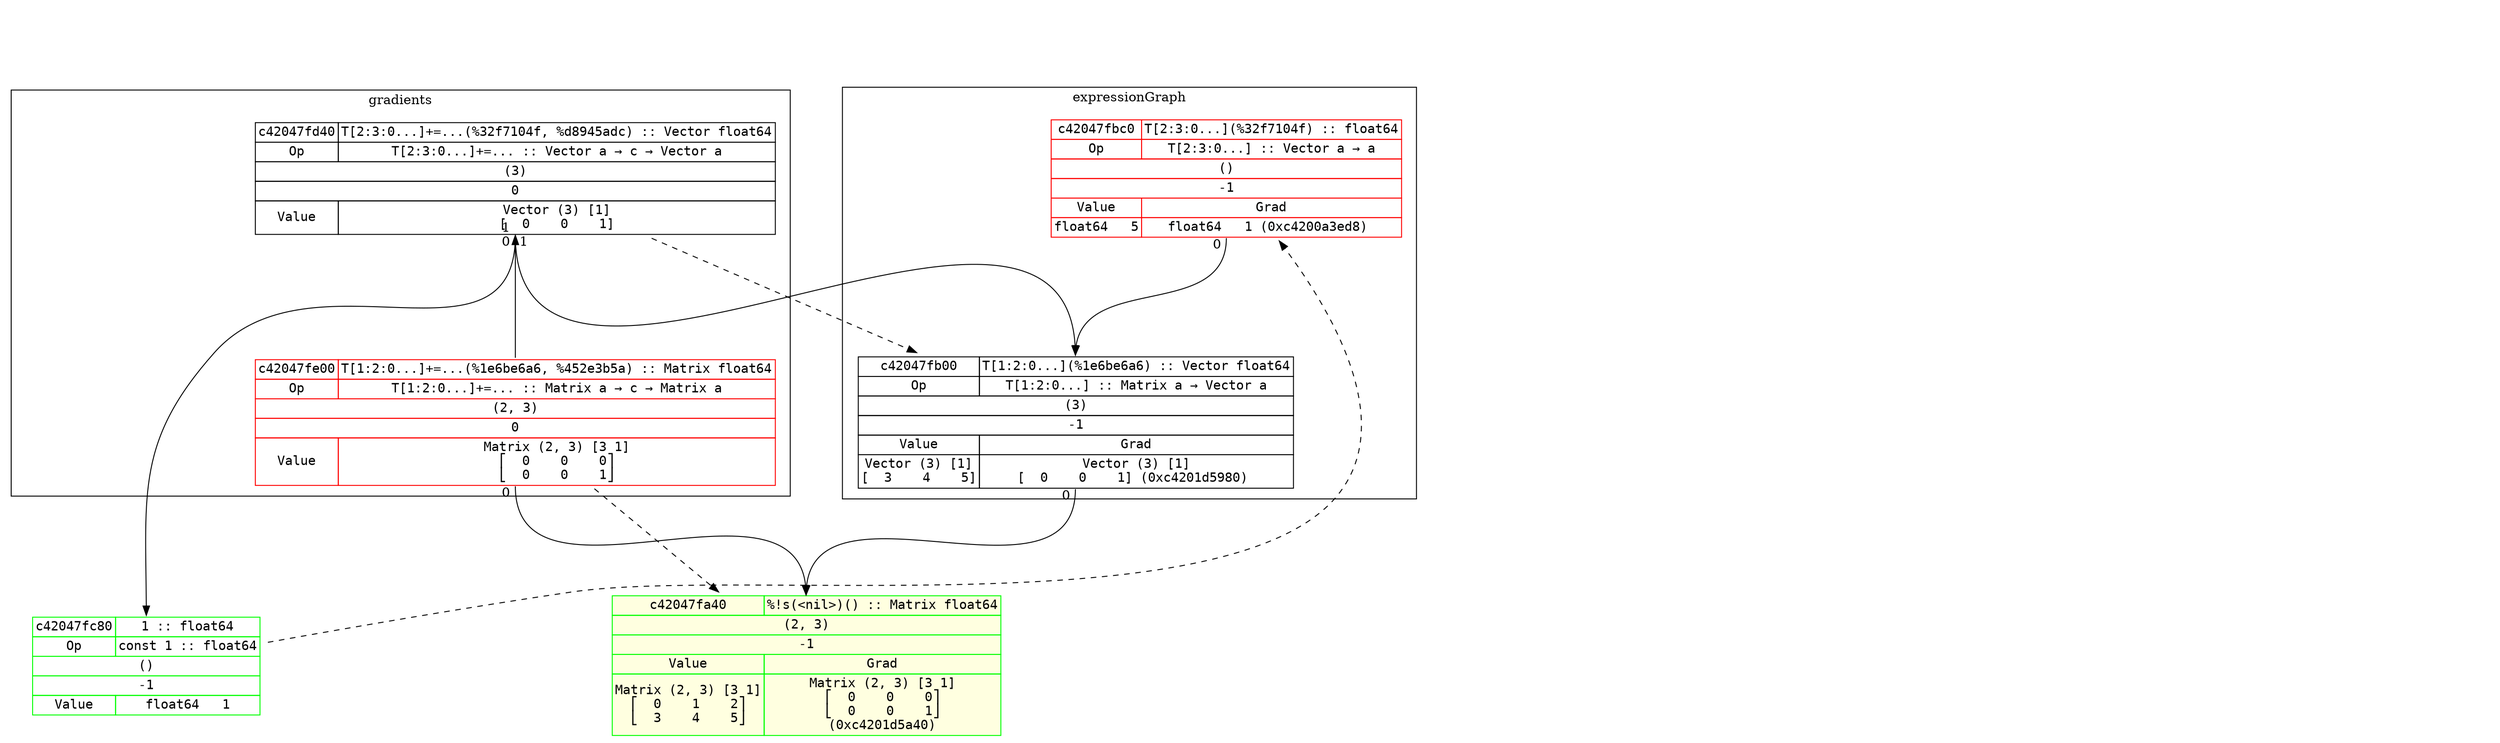 digraph fullGraph {
	nodesep=1;
	rankdir=TB;
	ranksep="1.5 equally";
	Node_0xc42047fb00:anchor:s->Node_0xc42047fa40:anchor:n[ labelfloat=false, taillabel=" 0 " ];
	Node_0xc42047fbc0:anchor:s->Node_0xc42047fb00:anchor:n[ labelfloat=false, taillabel=" 0 " ];
	Node_0xc42047fd40:anchor:s->Node_0xc42047fb00:anchor:n[ labelfloat=false, taillabel=" 0 " ];
	Node_0xc42047fd40:anchor:s->Node_0xc42047fc80:anchor:n[ labelfloat=false, taillabel=" 1 " ];
	Node_0xc42047fe00:anchor:s->Node_0xc42047fa40:anchor:n[ labelfloat=false, taillabel=" 0 " ];
	Node_0xc42047fd40:anchor:s->Node_0xc42047fe00:anchor:n[ dir=back, labelfloat=false, taillabel=" 1 " ];
	Node_0xc42047fc80->Node_0xc42047fbc0[ constraint=false, style=dashed, weight=999 ];
	Node_0xc42047fd40->Node_0xc42047fb00[ constraint=false, style=dashed, weight=999 ];
	Node_0xc42047fe00->Node_0xc42047fa40[ constraint=false, style=dashed, weight=999 ];
	outsideRoot->insideInputs[ constraint=false, style=invis, weight=999 ];
	outsideConsts->insideConsts[ constraint=false, style=invis, weight=999 ];
	outsideRoot->outsideConsts[ constraint=false, style=invis, weight=999 ];
	insideInputs->insideConsts[ constraint=false, style=invis, weight=999 ];
	outsideExprG->insideExprG[ constraint=false, style=invis, weight=999 ];
	outsideConsts->outsideExprG[ constraint=false, style=invis, weight=999 ];
	insideConsts->insideExprG[ constraint=false, style=invis, weight=999 ];
	outside_gradients->inside_gradients[ constraint=false, style=invis, weight=999 ];
	outsideExprG->outside_gradients[ constraint=false, style=invis, weight=999 ];
	insideExprG->inside_gradients[ constraint=false, style=invis, weight=999 ];
	subgraph cluster_expressionGraph {
	label=expressionGraph;
	Node_0xc42047fb00 [ fontname=monospace, label=<
<TABLE BORDER="0" CELLBORDER="1" CELLSPACING="0" PORT="anchor" >

<TR><TD>c42047fb00</TD><TD>T[1:2:0...](%1e6be6a6) :: Vector float64</TD></TR>
<TR><TD>Op</TD><TD>T[1:2:0...] :: Matrix a → Vector a</TD></TR>
<TR><TD COLSPAN="2">(3)</TD></TR>
<TR><TD COLSPAN="2">-1</TD></TR>
<TR><TD>Value</TD><TD>Grad</TD></TR>
<TR><TD>Vector (3) [1]<BR />[  3    4    5]</TD><TD>Vector (3) [1]<BR />[  0    0    1] (0xc4201d5980) </TD></TR>


</TABLE>
>, shape=none ];
	Node_0xc42047fbc0 [ fontname=monospace, label=<
<TABLE BORDER="0" CELLBORDER="1" CELLSPACING="0" PORT="anchor"  COLOR="#FF0000;" >

<TR><TD>c42047fbc0</TD><TD>T[2:3:0...](%32f7104f) :: float64</TD></TR>
<TR><TD>Op</TD><TD>T[2:3:0...] :: Vector a → a</TD></TR>
<TR><TD COLSPAN="2">()</TD></TR>
<TR><TD COLSPAN="2">-1</TD></TR>
<TR><TD>Value</TD><TD>Grad</TD></TR>
<TR><TD>float64   5</TD><TD>float64   1 (0xc4200a3ed8) </TD></TR>


</TABLE>
>, shape=none ];
	insideExprG [ style=invis ];

}
;
	subgraph cluster_gradients {
	label=gradients;
	Node_0xc42047fd40 [ fontname=monospace, label=<
<TABLE BORDER="0" CELLBORDER="1" CELLSPACING="0" PORT="anchor" >

<TR><TD>c42047fd40</TD><TD>T[2:3:0...]+=...(%32f7104f, %d8945adc) :: Vector float64</TD></TR>
<TR><TD>Op</TD><TD>T[2:3:0...]+=... :: Vector a → c → Vector a</TD></TR>
<TR><TD COLSPAN="2">(3)</TD></TR>
<TR><TD COLSPAN="2">0</TD></TR>

<TR><TD>Value</TD><TD>Vector (3) [1]<BR />[  0    0    1]</TD></TR>


</TABLE>
>, shape=none ];
	Node_0xc42047fe00 [ fontname=monospace, label=<
<TABLE BORDER="0" CELLBORDER="1" CELLSPACING="0" PORT="anchor"  COLOR="#FF0000;" >

<TR><TD>c42047fe00</TD><TD>T[1:2:0...]+=...(%1e6be6a6, %452e3b5a) :: Matrix float64</TD></TR>
<TR><TD>Op</TD><TD>T[1:2:0...]+=... :: Matrix a → c → Matrix a</TD></TR>
<TR><TD COLSPAN="2">(2, 3)</TD></TR>
<TR><TD COLSPAN="2">0</TD></TR>

<TR><TD>Value</TD><TD>Matrix (2, 3) [3 1]<BR />⎡  0    0    0⎤<BR />⎣  0    0    1⎦<BR /></TD></TR>


</TABLE>
>, shape=none ];
	inside_gradients [ style=invis ];

}
;
	subgraph inputConsts {
	rank=max;
	subgraph cluster_constants {
	label=constants;
	Node_0xc42047fc80 [ fontname=monospace, label=<
<TABLE BORDER="0" CELLBORDER="1" CELLSPACING="0" PORT="anchor"  COLOR="#00FF00;">

<TR><TD>c42047fc80</TD><TD>1 :: float64</TD></TR>
<TR><TD>Op</TD><TD>const 1 :: float64</TD></TR>
<TR><TD COLSPAN="2">()</TD></TR>
<TR><TD COLSPAN="2">-1</TD></TR>

<TR><TD>Value</TD><TD>float64   1</TD></TR>


</TABLE>
>, shape=none ];
	insideConsts [ style=invis ];

}
;
	subgraph cluster_inputs {
	label=inputs;
	Node_0xc42047fa40 [ fontname=monospace, label=<
<TABLE BORDER="0" CELLBORDER="1" CELLSPACING="0" PORT="anchor"  COLOR="#00FF00;" BGCOLOR="lightyellow">

<TR><TD>c42047fa40</TD><TD>%!s(&lt;nil&gt;)() :: Matrix float64</TD></TR>

<TR><TD COLSPAN="2">(2, 3)</TD></TR>
<TR><TD COLSPAN="2">-1</TD></TR>
<TR><TD>Value</TD><TD>Grad</TD></TR>
<TR><TD>Matrix (2, 3) [3 1]<BR />⎡  0    1    2⎤<BR />⎣  3    4    5⎦<BR /></TD><TD>Matrix (2, 3) [3 1]<BR />⎡  0    0    0⎤<BR />⎣  0    0    1⎦<BR /> (0xc4201d5a40) </TD></TR>


</TABLE>
>, shape=none ];
	insideInputs [ style=invis ];

}
;

}
;
	subgraph outsides {
	outsideConsts [ style=invis ];
	outsideExprG [ style=invis ];
	outsideRoot [ style=invis ];
	outside_gradients [ style=invis ];

}
;

}

